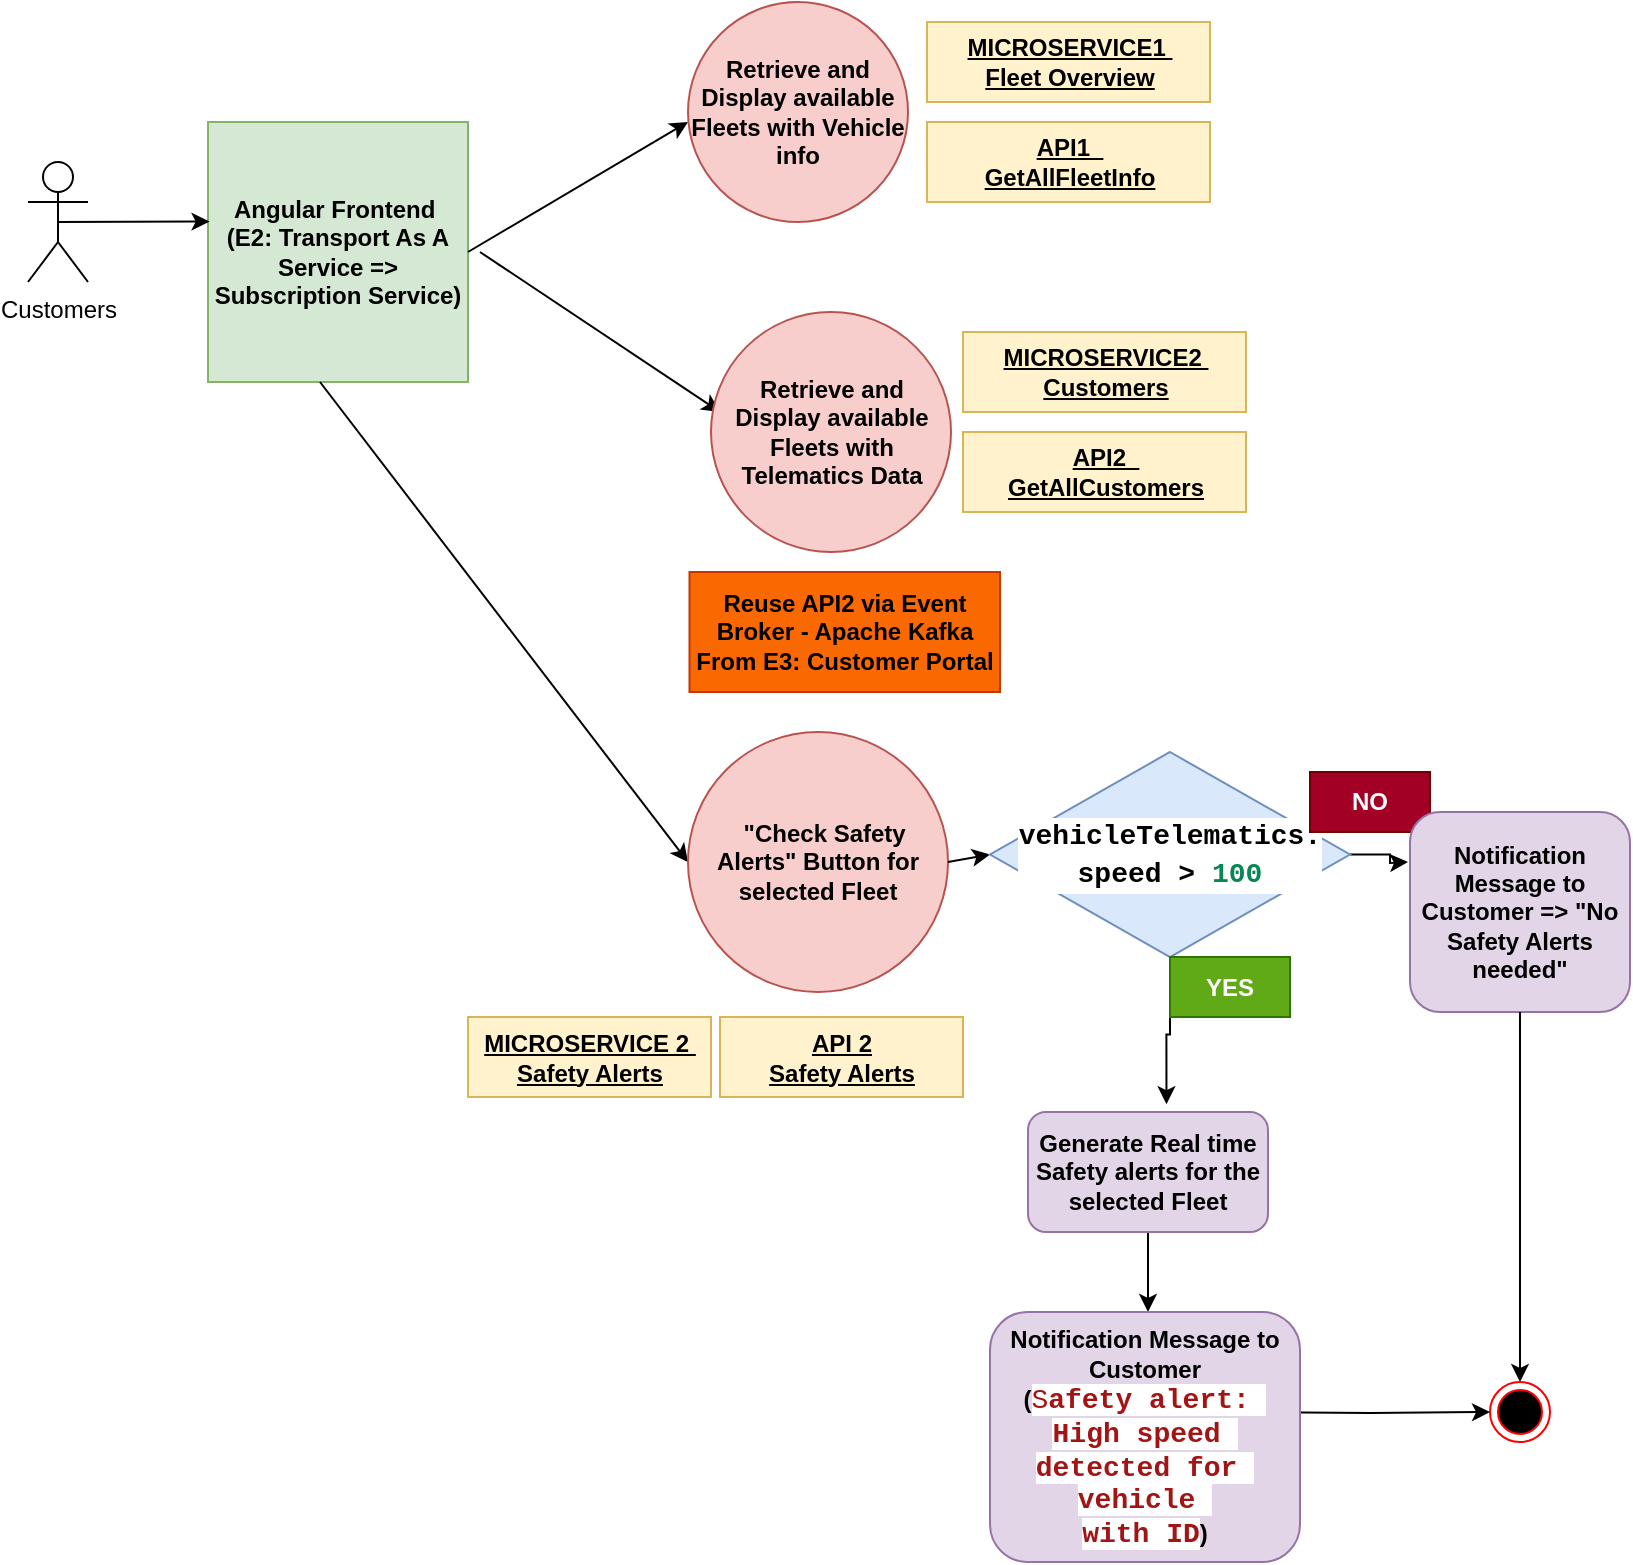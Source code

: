 <mxfile version="24.0.7" type="github">
  <diagram name="Page-1" id="QUUZMIHogQgfO9D1SSY1">
    <mxGraphModel dx="2211" dy="543" grid="1" gridSize="10" guides="1" tooltips="1" connect="1" arrows="1" fold="1" page="1" pageScale="1" pageWidth="850" pageHeight="1100" math="0" shadow="0">
      <root>
        <mxCell id="0" />
        <mxCell id="1" parent="0" />
        <mxCell id="bnjpEcjlknt-yDMa8jp4-1" value="Customers" style="shape=umlActor;verticalLabelPosition=bottom;verticalAlign=top;html=1;outlineConnect=0;" vertex="1" parent="1">
          <mxGeometry x="-26" y="235" width="30" height="60" as="geometry" />
        </mxCell>
        <mxCell id="bnjpEcjlknt-yDMa8jp4-2" value="&lt;b&gt;Angular Frontend&amp;nbsp; (E2: Transport As A Service =&amp;gt; Subscription Service)&lt;/b&gt;" style="whiteSpace=wrap;html=1;aspect=fixed;fillColor=#d5e8d4;strokeColor=#82b366;" vertex="1" parent="1">
          <mxGeometry x="64" y="215" width="130" height="130" as="geometry" />
        </mxCell>
        <mxCell id="bnjpEcjlknt-yDMa8jp4-3" value="" style="endArrow=classic;html=1;rounded=0;exitX=0.5;exitY=0.5;exitDx=0;exitDy=0;exitPerimeter=0;entryX=0.006;entryY=0.383;entryDx=0;entryDy=0;entryPerimeter=0;" edge="1" parent="1" source="bnjpEcjlknt-yDMa8jp4-1" target="bnjpEcjlknt-yDMa8jp4-2">
          <mxGeometry width="50" height="50" relative="1" as="geometry">
            <mxPoint x="224" y="325" as="sourcePoint" />
            <mxPoint x="274" y="275" as="targetPoint" />
          </mxGeometry>
        </mxCell>
        <mxCell id="bnjpEcjlknt-yDMa8jp4-4" value="" style="endArrow=classic;html=1;rounded=0;exitX=1;exitY=0.5;exitDx=0;exitDy=0;" edge="1" parent="1" source="bnjpEcjlknt-yDMa8jp4-2">
          <mxGeometry width="50" height="50" relative="1" as="geometry">
            <mxPoint x="224" y="325" as="sourcePoint" />
            <mxPoint x="304" y="215" as="targetPoint" />
          </mxGeometry>
        </mxCell>
        <mxCell id="bnjpEcjlknt-yDMa8jp4-5" value="&lt;b&gt;Retrieve and Display available Fleets with Vehicle info&lt;/b&gt;" style="ellipse;whiteSpace=wrap;html=1;aspect=fixed;fillColor=#f8cecc;strokeColor=#b85450;" vertex="1" parent="1">
          <mxGeometry x="304" y="155" width="110" height="110" as="geometry" />
        </mxCell>
        <mxCell id="bnjpEcjlknt-yDMa8jp4-6" value="" style="endArrow=classic;html=1;rounded=0;exitX=1;exitY=0.5;exitDx=0;exitDy=0;entryX=0;entryY=0.5;entryDx=0;entryDy=0;" edge="1" parent="1" target="bnjpEcjlknt-yDMa8jp4-7">
          <mxGeometry width="50" height="50" relative="1" as="geometry">
            <mxPoint x="120" y="345" as="sourcePoint" />
            <mxPoint x="230" y="420" as="targetPoint" />
          </mxGeometry>
        </mxCell>
        <mxCell id="bnjpEcjlknt-yDMa8jp4-7" value="&lt;b&gt;&amp;nbsp; &quot;Check Safety Alerts&quot; Button for selected Fleet&lt;/b&gt;" style="ellipse;whiteSpace=wrap;html=1;aspect=fixed;fillColor=#f8cecc;strokeColor=#b85450;" vertex="1" parent="1">
          <mxGeometry x="304" y="520" width="130" height="130" as="geometry" />
        </mxCell>
        <mxCell id="bnjpEcjlknt-yDMa8jp4-8" value="" style="endArrow=classic;html=1;rounded=0;exitX=1;exitY=0.5;exitDx=0;exitDy=0;entryX=0;entryY=0.5;entryDx=0;entryDy=0;" edge="1" parent="1" source="bnjpEcjlknt-yDMa8jp4-7" target="bnjpEcjlknt-yDMa8jp4-11">
          <mxGeometry width="50" height="50" relative="1" as="geometry">
            <mxPoint x="444" y="630" as="sourcePoint" />
            <mxPoint x="494" y="585" as="targetPoint" />
          </mxGeometry>
        </mxCell>
        <mxCell id="bnjpEcjlknt-yDMa8jp4-9" value="" style="edgeStyle=orthogonalEdgeStyle;rounded=0;orthogonalLoop=1;jettySize=auto;html=1;entryX=0.577;entryY=-0.065;entryDx=0;entryDy=0;entryPerimeter=0;" edge="1" parent="1" source="bnjpEcjlknt-yDMa8jp4-11" target="bnjpEcjlknt-yDMa8jp4-13">
          <mxGeometry relative="1" as="geometry">
            <mxPoint x="539" y="712.5" as="targetPoint" />
          </mxGeometry>
        </mxCell>
        <mxCell id="bnjpEcjlknt-yDMa8jp4-10" value="" style="edgeStyle=orthogonalEdgeStyle;rounded=0;orthogonalLoop=1;jettySize=auto;html=1;" edge="1" parent="1" source="bnjpEcjlknt-yDMa8jp4-11">
          <mxGeometry relative="1" as="geometry">
            <mxPoint x="664" y="585" as="targetPoint" />
          </mxGeometry>
        </mxCell>
        <mxCell id="bnjpEcjlknt-yDMa8jp4-11" value="&lt;div style=&quot;background-color: rgb(255, 255, 255); font-family: Consolas, &amp;quot;Courier New&amp;quot;, monospace; font-size: 14px; line-height: 19px; white-space: pre;&quot;&gt;&lt;div style=&quot;line-height: 19px;&quot;&gt;&lt;b&gt;vehicleTelematics.&lt;/b&gt;&lt;/div&gt;&lt;div style=&quot;line-height: 19px;&quot;&gt;&lt;b&gt;speed &amp;gt; &lt;span style=&quot;color: #098658;&quot;&gt;100&lt;/span&gt;&lt;/b&gt;&lt;/div&gt;&lt;/div&gt;" style="rhombus;whiteSpace=wrap;html=1;fillColor=#dae8fc;strokeColor=#6c8ebf;" vertex="1" parent="1">
          <mxGeometry x="455" y="530" width="180" height="102.5" as="geometry" />
        </mxCell>
        <mxCell id="bnjpEcjlknt-yDMa8jp4-12" value="" style="edgeStyle=orthogonalEdgeStyle;rounded=0;orthogonalLoop=1;jettySize=auto;html=1;" edge="1" parent="1" source="bnjpEcjlknt-yDMa8jp4-13">
          <mxGeometry relative="1" as="geometry">
            <mxPoint x="534" y="810" as="targetPoint" />
          </mxGeometry>
        </mxCell>
        <mxCell id="bnjpEcjlknt-yDMa8jp4-13" value="&lt;b&gt;Generate Real time Safety alerts for the selected Fleet&lt;/b&gt;" style="rounded=1;whiteSpace=wrap;html=1;fillColor=#e1d5e7;strokeColor=#9673a6;" vertex="1" parent="1">
          <mxGeometry x="474" y="710" width="120" height="60" as="geometry" />
        </mxCell>
        <mxCell id="bnjpEcjlknt-yDMa8jp4-14" value="&lt;b&gt;YES&lt;/b&gt;" style="text;html=1;strokeColor=#2D7600;fillColor=#60a917;align=center;verticalAlign=middle;whiteSpace=wrap;rounded=0;fontColor=#ffffff;" vertex="1" parent="1">
          <mxGeometry x="545" y="632.5" width="60" height="30" as="geometry" />
        </mxCell>
        <mxCell id="bnjpEcjlknt-yDMa8jp4-15" value="&lt;b&gt;NO&lt;/b&gt;" style="text;html=1;strokeColor=#6F0000;fillColor=#a20025;align=center;verticalAlign=middle;whiteSpace=wrap;rounded=0;fontColor=#ffffff;" vertex="1" parent="1">
          <mxGeometry x="615" y="540" width="60" height="30" as="geometry" />
        </mxCell>
        <mxCell id="bnjpEcjlknt-yDMa8jp4-16" value="&lt;b&gt;Notification Message to Customer =&amp;gt; &quot;No Safety Alerts needed&quot;&lt;/b&gt;" style="rounded=1;whiteSpace=wrap;html=1;fillColor=#e1d5e7;strokeColor=#9673a6;" vertex="1" parent="1">
          <mxGeometry x="665" y="560" width="110" height="100" as="geometry" />
        </mxCell>
        <mxCell id="bnjpEcjlknt-yDMa8jp4-17" style="edgeStyle=orthogonalEdgeStyle;rounded=0;orthogonalLoop=1;jettySize=auto;html=1;entryX=0.5;entryY=0;entryDx=0;entryDy=0;exitX=0.5;exitY=1;exitDx=0;exitDy=0;" edge="1" parent="1" source="bnjpEcjlknt-yDMa8jp4-16" target="bnjpEcjlknt-yDMa8jp4-18">
          <mxGeometry relative="1" as="geometry">
            <mxPoint x="720" y="672.5" as="sourcePoint" />
          </mxGeometry>
        </mxCell>
        <mxCell id="bnjpEcjlknt-yDMa8jp4-18" value="" style="ellipse;html=1;shape=endState;fillColor=#000000;strokeColor=#ff0000;" vertex="1" parent="1">
          <mxGeometry x="705" y="845" width="30" height="30" as="geometry" />
        </mxCell>
        <mxCell id="bnjpEcjlknt-yDMa8jp4-19" style="edgeStyle=orthogonalEdgeStyle;rounded=0;orthogonalLoop=1;jettySize=auto;html=1;exitX=1;exitY=0.5;exitDx=0;exitDy=0;entryX=0;entryY=0.5;entryDx=0;entryDy=0;" edge="1" parent="1" target="bnjpEcjlknt-yDMa8jp4-18">
          <mxGeometry relative="1" as="geometry">
            <mxPoint x="584.5" y="860" as="sourcePoint" />
          </mxGeometry>
        </mxCell>
        <mxCell id="bnjpEcjlknt-yDMa8jp4-20" value="&lt;b&gt;&lt;u&gt;MICROSERVICE1&amp;nbsp;&lt;/u&gt;&lt;/b&gt;&lt;div&gt;&lt;b&gt;&lt;u&gt;Fleet Overview&lt;/u&gt;&lt;/b&gt;&lt;/div&gt;" style="text;html=1;strokeColor=#d6b656;fillColor=#fff2cc;align=center;verticalAlign=middle;whiteSpace=wrap;rounded=0;" vertex="1" parent="1">
          <mxGeometry x="423.5" y="165" width="141.5" height="40" as="geometry" />
        </mxCell>
        <mxCell id="bnjpEcjlknt-yDMa8jp4-21" value="&lt;b&gt;&lt;u&gt;MICROSERVICE 2&amp;nbsp; Safety Alerts&lt;/u&gt;&lt;/b&gt;" style="text;html=1;strokeColor=#d6b656;fillColor=#fff2cc;align=center;verticalAlign=middle;whiteSpace=wrap;rounded=0;" vertex="1" parent="1">
          <mxGeometry x="194" y="662.5" width="121.5" height="40" as="geometry" />
        </mxCell>
        <mxCell id="bnjpEcjlknt-yDMa8jp4-22" value="&lt;b&gt;&lt;u&gt;API1&amp;nbsp;&amp;nbsp;&lt;/u&gt;&lt;/b&gt;&lt;div&gt;&lt;b&gt;&lt;u&gt;GetAllFleetInfo&lt;/u&gt;&lt;/b&gt;&lt;/div&gt;" style="text;html=1;strokeColor=#d6b656;fillColor=#fff2cc;align=center;verticalAlign=middle;whiteSpace=wrap;rounded=0;" vertex="1" parent="1">
          <mxGeometry x="423.5" y="215" width="141.5" height="40" as="geometry" />
        </mxCell>
        <mxCell id="bnjpEcjlknt-yDMa8jp4-23" value="&lt;b&gt;&lt;u&gt;API 2&lt;/u&gt;&lt;/b&gt;&lt;div&gt;&lt;b&gt;&lt;u&gt;Safety Alerts&lt;/u&gt;&lt;/b&gt;&lt;/div&gt;" style="text;html=1;strokeColor=#d6b656;fillColor=#fff2cc;align=center;verticalAlign=middle;whiteSpace=wrap;rounded=0;" vertex="1" parent="1">
          <mxGeometry x="320" y="662.5" width="121.5" height="40" as="geometry" />
        </mxCell>
        <mxCell id="bnjpEcjlknt-yDMa8jp4-24" value="&lt;span style=&quot;font-weight: 700;&quot;&gt;Notification Message to Customer (&lt;/span&gt;&lt;span style=&quot;color: rgb(163, 21, 21); background-color: rgb(255, 255, 255); font-family: Consolas, &amp;quot;Courier New&amp;quot;, monospace; font-size: 14px; white-space: pre;&quot;&gt;S&lt;b&gt;afety alert: &lt;/b&gt;&lt;/span&gt;&lt;div&gt;&lt;span style=&quot;color: rgb(163, 21, 21); background-color: rgb(255, 255, 255); font-family: Consolas, &amp;quot;Courier New&amp;quot;, monospace; font-size: 14px; white-space: pre;&quot;&gt;&lt;b&gt;High speed &lt;/b&gt;&lt;/span&gt;&lt;div&gt;&lt;span style=&quot;color: rgb(163, 21, 21); background-color: rgb(255, 255, 255); font-family: Consolas, &amp;quot;Courier New&amp;quot;, monospace; font-size: 14px; white-space: pre;&quot;&gt;&lt;b&gt;detected for &lt;/b&gt;&lt;/span&gt;&lt;/div&gt;&lt;div&gt;&lt;span style=&quot;color: rgb(163, 21, 21); background-color: rgb(255, 255, 255); font-family: Consolas, &amp;quot;Courier New&amp;quot;, monospace; font-size: 14px; white-space: pre;&quot;&gt;&lt;b&gt;vehicle &lt;/b&gt;&lt;/span&gt;&lt;/div&gt;&lt;div&gt;&lt;span style=&quot;color: rgb(163, 21, 21); background-color: rgb(255, 255, 255); font-family: Consolas, &amp;quot;Courier New&amp;quot;, monospace; font-size: 14px; white-space: pre;&quot;&gt;&lt;b&gt;with ID&lt;/b&gt;&lt;/span&gt;&lt;span style=&quot;font-weight: 700; background-color: initial;&quot;&gt;)&lt;/span&gt;&lt;/div&gt;&lt;/div&gt;" style="rounded=1;whiteSpace=wrap;html=1;fillColor=#e1d5e7;strokeColor=#9673a6;" vertex="1" parent="1">
          <mxGeometry x="455" y="810" width="155" height="125" as="geometry" />
        </mxCell>
        <mxCell id="bnjpEcjlknt-yDMa8jp4-25" value="&lt;b&gt;Reuse API2 via Event Broker - Apache Kafka From E3: Customer Portal&lt;/b&gt;" style="text;html=1;strokeColor=#C73500;fillColor=#fa6800;align=center;verticalAlign=middle;whiteSpace=wrap;rounded=0;fontColor=#000000;" vertex="1" parent="1">
          <mxGeometry x="304.75" y="440" width="155.25" height="60" as="geometry" />
        </mxCell>
        <mxCell id="bnjpEcjlknt-yDMa8jp4-26" value="" style="endArrow=classic;html=1;rounded=0;" edge="1" parent="1">
          <mxGeometry width="50" height="50" relative="1" as="geometry">
            <mxPoint x="200" y="280" as="sourcePoint" />
            <mxPoint x="320" y="360" as="targetPoint" />
          </mxGeometry>
        </mxCell>
        <mxCell id="bnjpEcjlknt-yDMa8jp4-27" value="&lt;b&gt;Retrieve and Display available Fleets with Telematics Data&lt;/b&gt;" style="ellipse;whiteSpace=wrap;html=1;aspect=fixed;fillColor=#f8cecc;strokeColor=#b85450;" vertex="1" parent="1">
          <mxGeometry x="315.5" y="310" width="120" height="120" as="geometry" />
        </mxCell>
        <mxCell id="bnjpEcjlknt-yDMa8jp4-28" value="&lt;b&gt;&lt;u&gt;MICROSERVICE2&amp;nbsp;&lt;/u&gt;&lt;/b&gt;&lt;div&gt;&lt;b&gt;&lt;u&gt;Customers&lt;/u&gt;&lt;/b&gt;&lt;/div&gt;" style="text;html=1;strokeColor=#d6b656;fillColor=#fff2cc;align=center;verticalAlign=middle;whiteSpace=wrap;rounded=0;" vertex="1" parent="1">
          <mxGeometry x="441.5" y="320" width="141.5" height="40" as="geometry" />
        </mxCell>
        <mxCell id="bnjpEcjlknt-yDMa8jp4-29" value="&lt;b&gt;&lt;u&gt;API2&amp;nbsp;&amp;nbsp;&lt;/u&gt;&lt;/b&gt;&lt;div&gt;&lt;b&gt;&lt;u&gt;GetAllCustomers&lt;/u&gt;&lt;/b&gt;&lt;/div&gt;" style="text;html=1;strokeColor=#d6b656;fillColor=#fff2cc;align=center;verticalAlign=middle;whiteSpace=wrap;rounded=0;" vertex="1" parent="1">
          <mxGeometry x="441.5" y="370" width="141.5" height="40" as="geometry" />
        </mxCell>
      </root>
    </mxGraphModel>
  </diagram>
</mxfile>
